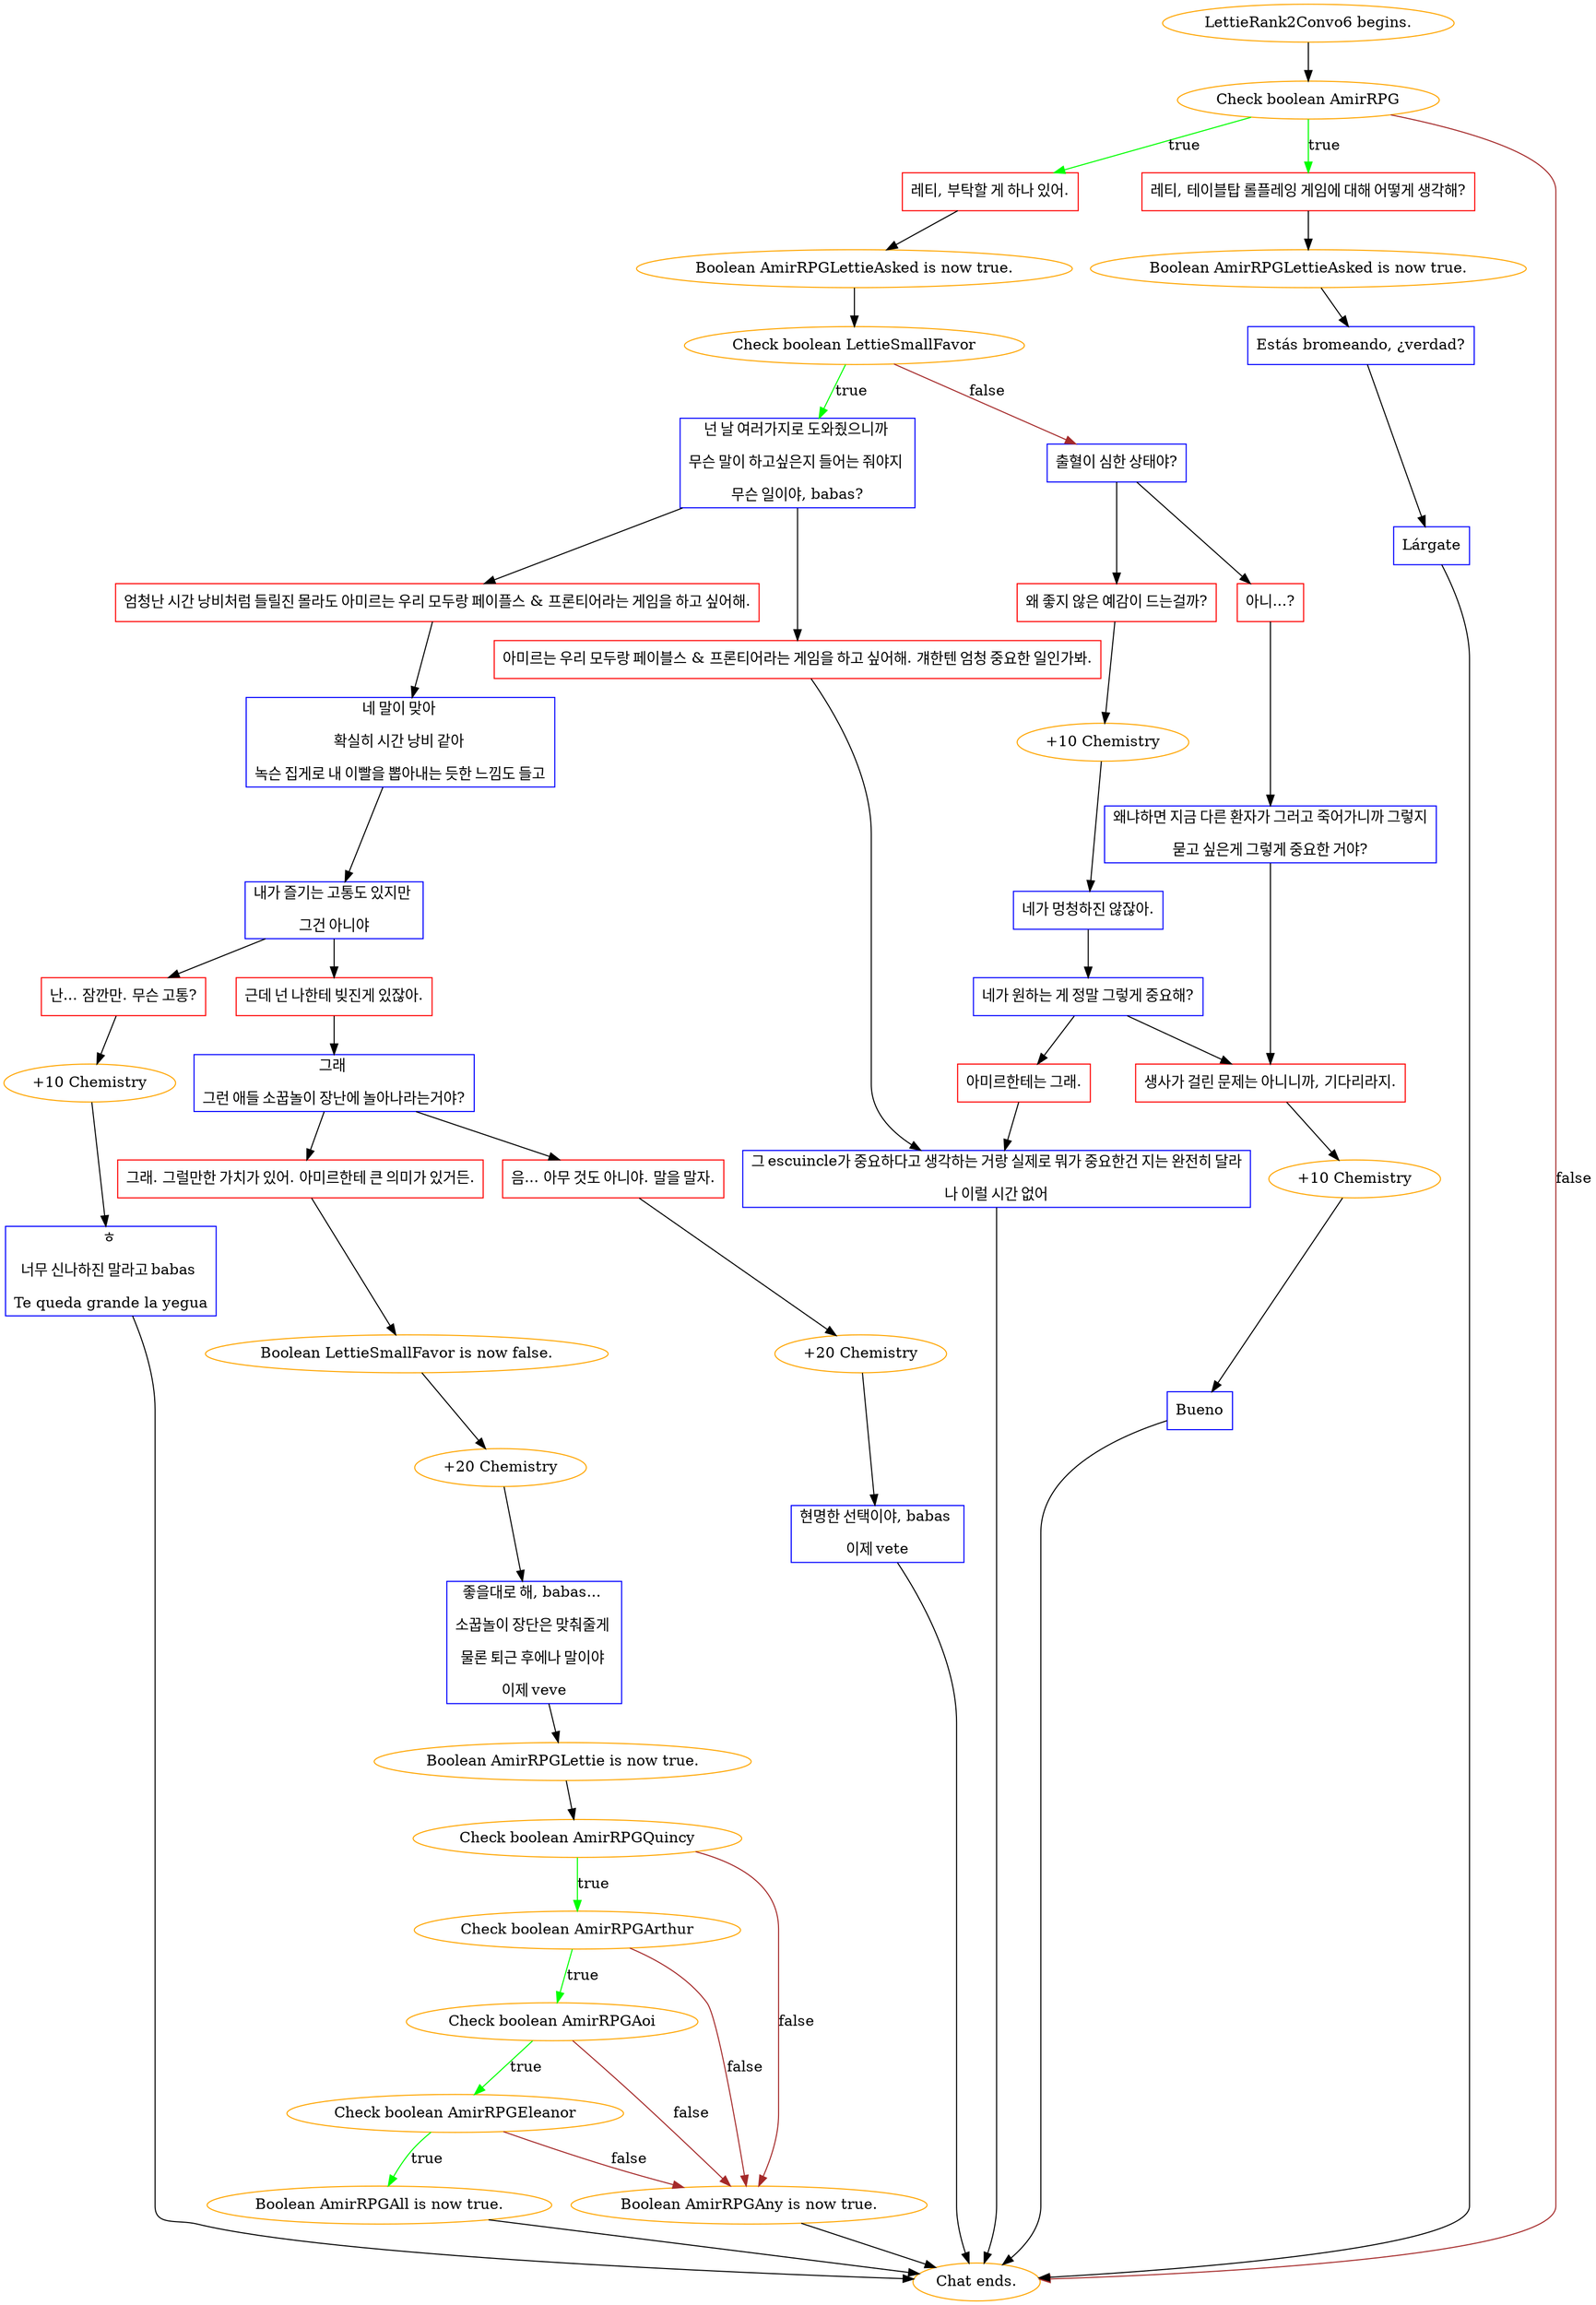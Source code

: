 digraph {
	"LettieRank2Convo6 begins." [color=orange];
		"LettieRank2Convo6 begins." -> j1196979813;
	j1196979813 [label="Check boolean AmirRPG",color=orange];
		j1196979813 -> j317469933 [label=true,color=green];
		j1196979813 -> j357506778 [label=true,color=green];
		j1196979813 -> "Chat ends." [label=false,color=brown];
	j317469933 [label="레티, 부탁할 게 하나 있어.",shape=box,color=red];
		j317469933 -> j1509902606;
	j357506778 [label="레티, 테이블탑 롤플레잉 게임에 대해 어떻게 생각해?",shape=box,color=red];
		j357506778 -> j2642267800;
	"Chat ends." [color=orange];
	j1509902606 [label="Boolean AmirRPGLettieAsked is now true.",color=orange];
		j1509902606 -> j1776819313;
	j2642267800 [label="Boolean AmirRPGLettieAsked is now true.",color=orange];
		j2642267800 -> j1669147446;
	j1776819313 [label="Check boolean LettieSmallFavor",color=orange];
		j1776819313 -> j740661871 [label=true,color=green];
		j1776819313 -> j250692980 [label=false,color=brown];
	j1669147446 [label="Estás bromeando, ¿verdad?",shape=box,color=blue];
		j1669147446 -> j4236534637;
	j740661871 [label="넌 날 여러가지로 도와줬으니까 
무슨 말이 하고싶은지 들어는 줘야지 
무슨 일이야, babas?",shape=box,color=blue];
		j740661871 -> j845357323;
		j740661871 -> j2709549695;
	j250692980 [label="출혈이 심한 상태야?",shape=box,color=blue];
		j250692980 -> j220688942;
		j250692980 -> j1882245299;
	j4236534637 [label="Lárgate",shape=box,color=blue];
		j4236534637 -> "Chat ends.";
	j845357323 [label="엄청난 시간 낭비처럼 들릴진 몰라도 아미르는 우리 모두랑 페이플스 & 프론티어라는 게임을 하고 싶어해.",shape=box,color=red];
		j845357323 -> j2323196716;
	j2709549695 [label="아미르는 우리 모두랑 페이블스 & 프론티어라는 게임을 하고 싶어해. 걔한텐 엄청 중요한 일인가봐.",shape=box,color=red];
		j2709549695 -> j2092078092;
	j220688942 [label="왜 좋지 않은 예감이 드는걸까?",shape=box,color=red];
		j220688942 -> j2017955570;
	j1882245299 [label="아니...?",shape=box,color=red];
		j1882245299 -> j284427841;
	j2323196716 [label="네 말이 맞아 
확실히 시간 낭비 같아 
녹슨 집게로 내 이빨을 뽑아내는 듯한 느낌도 들고",shape=box,color=blue];
		j2323196716 -> j1262476853;
	j2092078092 [label="그 escuincle가 중요하다고 생각하는 거랑 실제로 뭐가 중요한건 지는 완전히 달라
나 이럴 시간 없어",shape=box,color=blue];
		j2092078092 -> "Chat ends.";
	j2017955570 [label="+10 Chemistry",color=orange];
		j2017955570 -> j2789292855;
	j284427841 [label="왜냐하면 지금 다른 환자가 그러고 죽어가니까 그렇지
묻고 싶은게 그렇게 중요한 거야?",shape=box,color=blue];
		j284427841 -> j176837368;
	j1262476853 [label="내가 즐기는 고통도 있지만 
그건 아니야",shape=box,color=blue];
		j1262476853 -> j2364658266;
		j1262476853 -> j206786866;
	j2789292855 [label="네가 멍청하진 않잖아.",shape=box,color=blue];
		j2789292855 -> j2934488962;
	j176837368 [label="생사가 걸린 문제는 아니니까, 기다리라지.",shape=box,color=red];
		j176837368 -> j999874159;
	j2364658266 [label="근데 넌 나한테 빚진게 있잖아.",shape=box,color=red];
		j2364658266 -> j2638518914;
	j206786866 [label="난... 잠깐만. 무슨 고통?",shape=box,color=red];
		j206786866 -> j2915420418;
	j2934488962 [label="네가 원하는 게 정말 그렇게 중요해?",shape=box,color=blue];
		j2934488962 -> j1240261958;
		j2934488962 -> j176837368;
	j999874159 [label="+10 Chemistry",color=orange];
		j999874159 -> j3748645904;
	j2638518914 [label="그래 
그런 애들 소꿉놀이 장난에 놀아나라는거야?",shape=box,color=blue];
		j2638518914 -> j1731159144;
		j2638518914 -> j991405133;
	j2915420418 [label="+10 Chemistry",color=orange];
		j2915420418 -> j2740495562;
	j1240261958 [label="아미르한테는 그래.",shape=box,color=red];
		j1240261958 -> j2092078092;
	j3748645904 [label="Bueno",shape=box,color=blue];
		j3748645904 -> "Chat ends.";
	j1731159144 [label="그래. 그럴만한 가치가 있어. 아미르한테 큰 의미가 있거든.",shape=box,color=red];
		j1731159144 -> j606343049;
	j991405133 [label="음... 아무 것도 아니야. 말을 말자.",shape=box,color=red];
		j991405133 -> j35950736;
	j2740495562 [label="ㅎ 
너무 신나하진 말라고 babas 
Te queda grande la yegua",shape=box,color=blue];
		j2740495562 -> "Chat ends.";
	j606343049 [label="Boolean LettieSmallFavor is now false.",color=orange];
		j606343049 -> j4080742758;
	j35950736 [label="+20 Chemistry",color=orange];
		j35950736 -> j4036428060;
	j4080742758 [label="+20 Chemistry",color=orange];
		j4080742758 -> j2200980540;
	j4036428060 [label="현명한 선택이야, babas 
이제 vete",shape=box,color=blue];
		j4036428060 -> "Chat ends.";
	j2200980540 [label="좋을대로 해, babas... 
소꿉놀이 장단은 맞춰줄게 
물론 퇴근 후에나 말이야 
이제 veve",shape=box,color=blue];
		j2200980540 -> j3298870984;
	j3298870984 [label="Boolean AmirRPGLettie is now true.",color=orange];
		j3298870984 -> j2274530056;
	j2274530056 [label="Check boolean AmirRPGQuincy",color=orange];
		j2274530056 -> j1722720495 [label=true,color=green];
		j2274530056 -> j1992773596 [label=false,color=brown];
	j1722720495 [label="Check boolean AmirRPGArthur",color=orange];
		j1722720495 -> j1055796625 [label=true,color=green];
		j1722720495 -> j1992773596 [label=false,color=brown];
	j1992773596 [label="Boolean AmirRPGAny is now true.",color=orange];
		j1992773596 -> "Chat ends.";
	j1055796625 [label="Check boolean AmirRPGAoi",color=orange];
		j1055796625 -> j2036451565 [label=true,color=green];
		j1055796625 -> j1992773596 [label=false,color=brown];
	j2036451565 [label="Check boolean AmirRPGEleanor",color=orange];
		j2036451565 -> j2677000302 [label=true,color=green];
		j2036451565 -> j1992773596 [label=false,color=brown];
	j2677000302 [label="Boolean AmirRPGAll is now true.",color=orange];
		j2677000302 -> "Chat ends.";
}